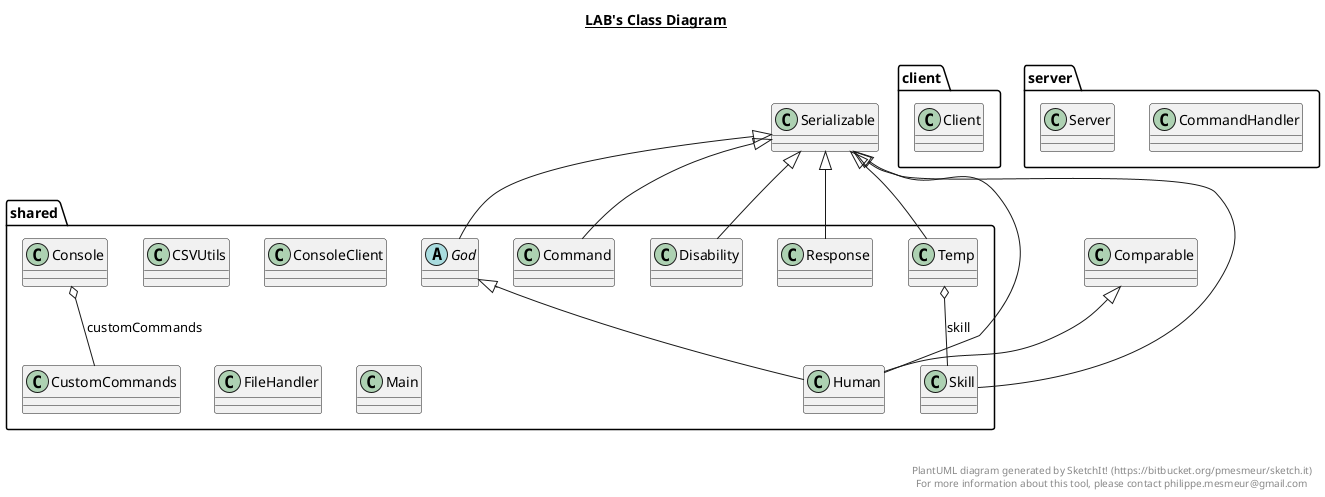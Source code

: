 @startuml

title __LAB's Class Diagram__\n

  package shared {
    class CSVUtils {
    }
  }
  

  package client {
    class Client {
    }
  }
  

  package shared {
    class Command {
    }
  }
  

  package server {
    class CommandHandler {
    }
  }
  

  package shared {
    class Console {
    }
  }
  

  package shared {
    class ConsoleClient {
    }
  }
  

  package shared {
    class CustomCommands {
    }
  }
  

  package shared {
    class Disability {
    }
  }
  

  package shared {
    class FileHandler {
    }
  }
  

  package shared {
    abstract class God {
    }
  }
  

  package shared {
    class Human {
    }
  }
  

  package shared {
    class Main {
    }
  }
  

  package shared {
    class Response {
    }
  }
  

  package server {
    class Server {
    }
  }
  

  package shared {
    class Skill {
    }
  }
  

  package shared {
    class Temp {
    }
  }
  

  Command -up-|> Serializable
  Console o-- CustomCommands : customCommands
  Disability -up-|> Serializable
  God -up-|> Serializable
  Human -up-|> Serializable
  Human -up-|> Comparable
  Human -up-|> God
  Response -up-|> Serializable
  Skill -up-|> Serializable
  Temp -up-|> Serializable
  Temp o-- Skill : skill


right footer


PlantUML diagram generated by SketchIt! (https://bitbucket.org/pmesmeur/sketch.it)
For more information about this tool, please contact philippe.mesmeur@gmail.com
endfooter

@enduml
